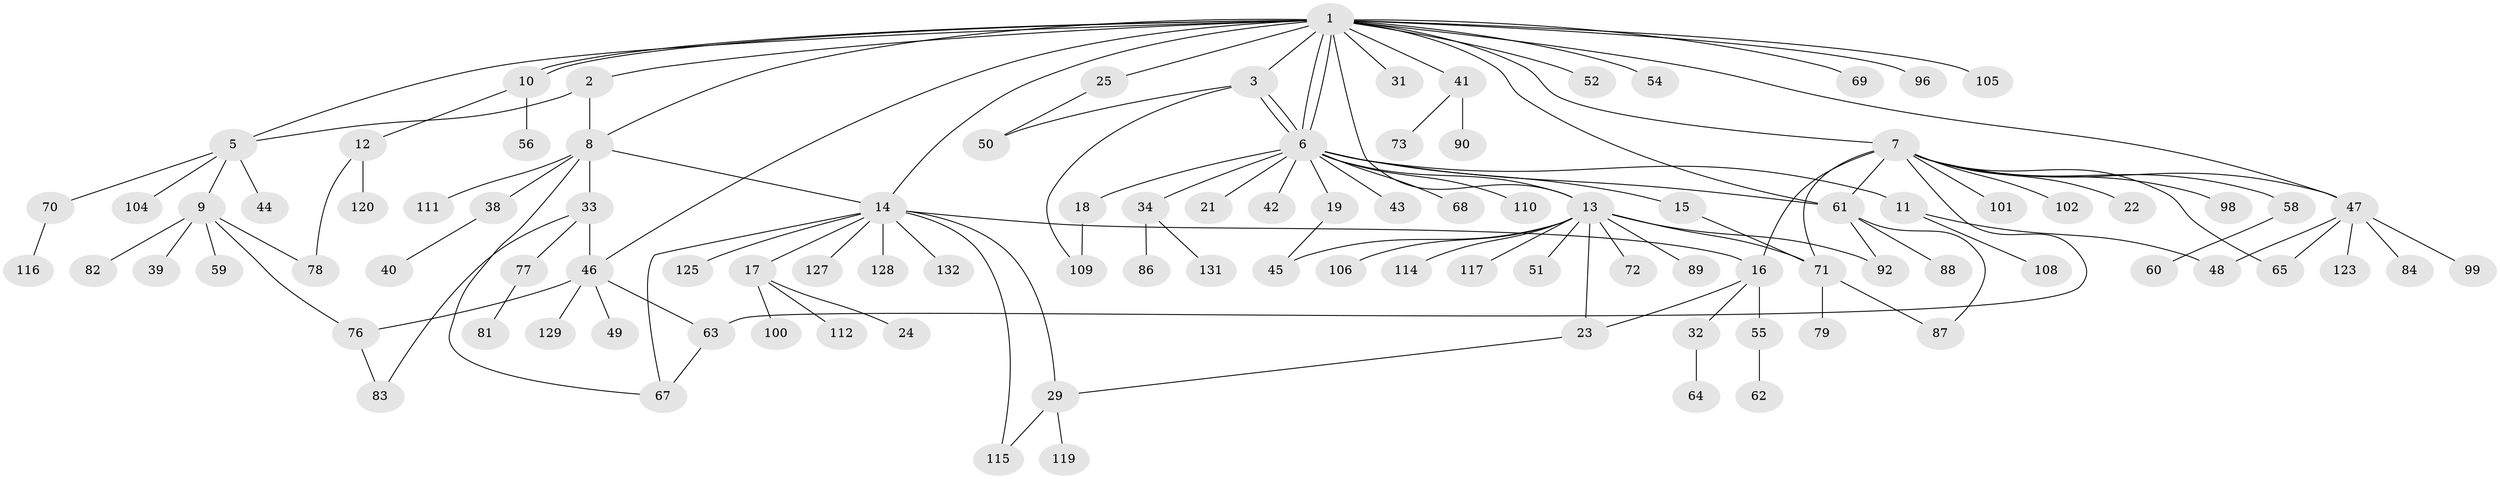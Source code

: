 // Generated by graph-tools (version 1.1) at 2025/51/02/27/25 19:51:59]
// undirected, 102 vertices, 132 edges
graph export_dot {
graph [start="1"]
  node [color=gray90,style=filled];
  1 [super="+91"];
  2 [super="+4"];
  3 [super="+36"];
  5 [super="+37"];
  6 [super="+118"];
  7 [super="+20"];
  8 [super="+126"];
  9 [super="+74"];
  10 [super="+57"];
  11;
  12 [super="+27"];
  13 [super="+26"];
  14 [super="+30"];
  15;
  16 [super="+107"];
  17 [super="+28"];
  18;
  19 [super="+130"];
  21;
  22;
  23;
  24 [super="+85"];
  25;
  29 [super="+53"];
  31;
  32 [super="+75"];
  33 [super="+35"];
  34;
  38;
  39 [super="+103"];
  40;
  41 [super="+93"];
  42;
  43;
  44;
  45;
  46 [super="+113"];
  47 [super="+66"];
  48;
  49;
  50 [super="+97"];
  51;
  52;
  54 [super="+124"];
  55 [super="+121"];
  56;
  58;
  59;
  60;
  61 [super="+122"];
  62;
  63;
  64;
  65;
  67 [super="+94"];
  68;
  69;
  70;
  71 [super="+80"];
  72;
  73;
  76;
  77;
  78;
  79;
  81;
  82 [super="+95"];
  83;
  84;
  86;
  87;
  88;
  89;
  90;
  92;
  96;
  98;
  99;
  100;
  101;
  102;
  104;
  105;
  106;
  108;
  109;
  110;
  111;
  112;
  114;
  115;
  116;
  117;
  119;
  120;
  123;
  125;
  127;
  128;
  129;
  131;
  132;
  1 -- 2;
  1 -- 3;
  1 -- 5;
  1 -- 6;
  1 -- 6;
  1 -- 7;
  1 -- 8;
  1 -- 10;
  1 -- 10;
  1 -- 13;
  1 -- 14;
  1 -- 25;
  1 -- 31;
  1 -- 41;
  1 -- 46 [weight=2];
  1 -- 47;
  1 -- 52;
  1 -- 54 [weight=2];
  1 -- 61;
  1 -- 69;
  1 -- 96;
  1 -- 105;
  2 -- 8;
  2 -- 5;
  3 -- 6;
  3 -- 6;
  3 -- 50;
  3 -- 109;
  5 -- 9;
  5 -- 44;
  5 -- 70;
  5 -- 104;
  6 -- 11;
  6 -- 13;
  6 -- 15;
  6 -- 18;
  6 -- 19;
  6 -- 21;
  6 -- 34;
  6 -- 42;
  6 -- 43;
  6 -- 61;
  6 -- 68;
  6 -- 110;
  7 -- 16 [weight=2];
  7 -- 22;
  7 -- 58;
  7 -- 63;
  7 -- 65;
  7 -- 71;
  7 -- 98;
  7 -- 101;
  7 -- 102;
  7 -- 61;
  7 -- 47;
  8 -- 14;
  8 -- 33;
  8 -- 38;
  8 -- 67;
  8 -- 111;
  9 -- 39;
  9 -- 59;
  9 -- 78;
  9 -- 82;
  9 -- 76;
  10 -- 12;
  10 -- 56;
  11 -- 48;
  11 -- 108;
  12 -- 120;
  12 -- 78;
  13 -- 23;
  13 -- 45;
  13 -- 51;
  13 -- 71;
  13 -- 72;
  13 -- 89;
  13 -- 92;
  13 -- 106;
  13 -- 114;
  13 -- 117;
  14 -- 16;
  14 -- 17;
  14 -- 29;
  14 -- 115;
  14 -- 125;
  14 -- 127;
  14 -- 128;
  14 -- 132;
  14 -- 67;
  15 -- 71;
  16 -- 23;
  16 -- 32;
  16 -- 55;
  17 -- 24;
  17 -- 112;
  17 -- 100;
  18 -- 109;
  19 -- 45;
  23 -- 29;
  25 -- 50;
  29 -- 115;
  29 -- 119;
  32 -- 64;
  33 -- 77;
  33 -- 83;
  33 -- 46;
  34 -- 86;
  34 -- 131;
  38 -- 40;
  41 -- 73;
  41 -- 90;
  46 -- 49;
  46 -- 63;
  46 -- 76;
  46 -- 129;
  47 -- 48;
  47 -- 65;
  47 -- 84;
  47 -- 99;
  47 -- 123;
  55 -- 62;
  58 -- 60;
  61 -- 87;
  61 -- 88;
  61 -- 92;
  63 -- 67;
  70 -- 116;
  71 -- 79;
  71 -- 87;
  76 -- 83;
  77 -- 81;
}

